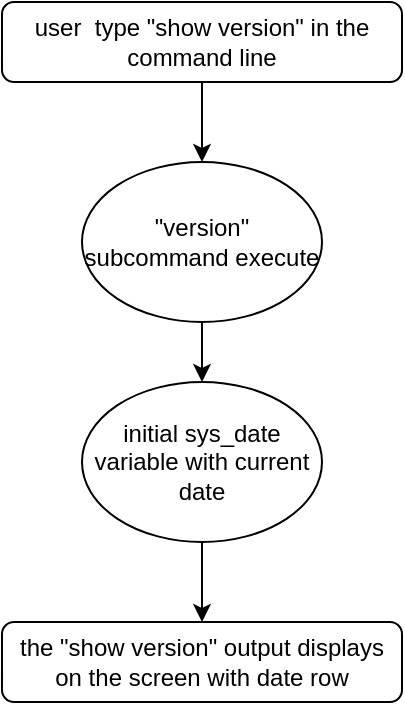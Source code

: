 <mxfile version="16.2.4" type="google"><diagram id="C5RBs43oDa-KdzZeNtuy" name="Page-1"><mxGraphModel dx="981" dy="526" grid="1" gridSize="10" guides="1" tooltips="1" connect="1" arrows="1" fold="1" page="1" pageScale="1" pageWidth="827" pageHeight="1169" math="0" shadow="0"><root><mxCell id="WIyWlLk6GJQsqaUBKTNV-0"/><mxCell id="WIyWlLk6GJQsqaUBKTNV-1" parent="WIyWlLk6GJQsqaUBKTNV-0"/><mxCell id="WIyWlLk6GJQsqaUBKTNV-3" value="user&amp;nbsp; type &quot;show version&quot; in the command line" style="rounded=1;whiteSpace=wrap;html=1;fontSize=12;glass=0;strokeWidth=1;shadow=0;" parent="WIyWlLk6GJQsqaUBKTNV-1" vertex="1"><mxGeometry x="160" y="80" width="200" height="40" as="geometry"/></mxCell><mxCell id="WIyWlLk6GJQsqaUBKTNV-11" value="the &quot;show version&quot; output displays on the screen with date row" style="rounded=1;whiteSpace=wrap;html=1;fontSize=12;glass=0;strokeWidth=1;shadow=0;" parent="WIyWlLk6GJQsqaUBKTNV-1" vertex="1"><mxGeometry x="160" y="390" width="200" height="40" as="geometry"/></mxCell><mxCell id="RCLfk3yisA1FqM6kwjYn-7" value="" style="edgeStyle=orthogonalEdgeStyle;rounded=0;orthogonalLoop=1;jettySize=auto;html=1;" edge="1" parent="WIyWlLk6GJQsqaUBKTNV-1" source="RCLfk3yisA1FqM6kwjYn-0" target="RCLfk3yisA1FqM6kwjYn-5"><mxGeometry relative="1" as="geometry"/></mxCell><mxCell id="RCLfk3yisA1FqM6kwjYn-0" value="&quot;version&quot; subcommand execute" style="ellipse;whiteSpace=wrap;html=1;" vertex="1" parent="WIyWlLk6GJQsqaUBKTNV-1"><mxGeometry x="200" y="160" width="120" height="80" as="geometry"/></mxCell><mxCell id="RCLfk3yisA1FqM6kwjYn-1" value="" style="endArrow=classic;html=1;rounded=0;exitX=0.5;exitY=1;exitDx=0;exitDy=0;" edge="1" parent="WIyWlLk6GJQsqaUBKTNV-1" source="RCLfk3yisA1FqM6kwjYn-5" target="WIyWlLk6GJQsqaUBKTNV-11"><mxGeometry width="50" height="50" relative="1" as="geometry"><mxPoint x="340" y="230" as="sourcePoint"/><mxPoint x="390" y="180" as="targetPoint"/></mxGeometry></mxCell><mxCell id="RCLfk3yisA1FqM6kwjYn-4" value="" style="endArrow=classic;html=1;rounded=0;exitX=0.5;exitY=1;exitDx=0;exitDy=0;entryX=0.5;entryY=0;entryDx=0;entryDy=0;" edge="1" parent="WIyWlLk6GJQsqaUBKTNV-1" source="WIyWlLk6GJQsqaUBKTNV-3" target="RCLfk3yisA1FqM6kwjYn-0"><mxGeometry width="50" height="50" relative="1" as="geometry"><mxPoint x="340" y="230" as="sourcePoint"/><mxPoint x="390" y="180" as="targetPoint"/></mxGeometry></mxCell><mxCell id="RCLfk3yisA1FqM6kwjYn-5" value="initial sys_date variable with current date" style="ellipse;whiteSpace=wrap;html=1;" vertex="1" parent="WIyWlLk6GJQsqaUBKTNV-1"><mxGeometry x="200" y="270" width="120" height="80" as="geometry"/></mxCell></root></mxGraphModel></diagram></mxfile>